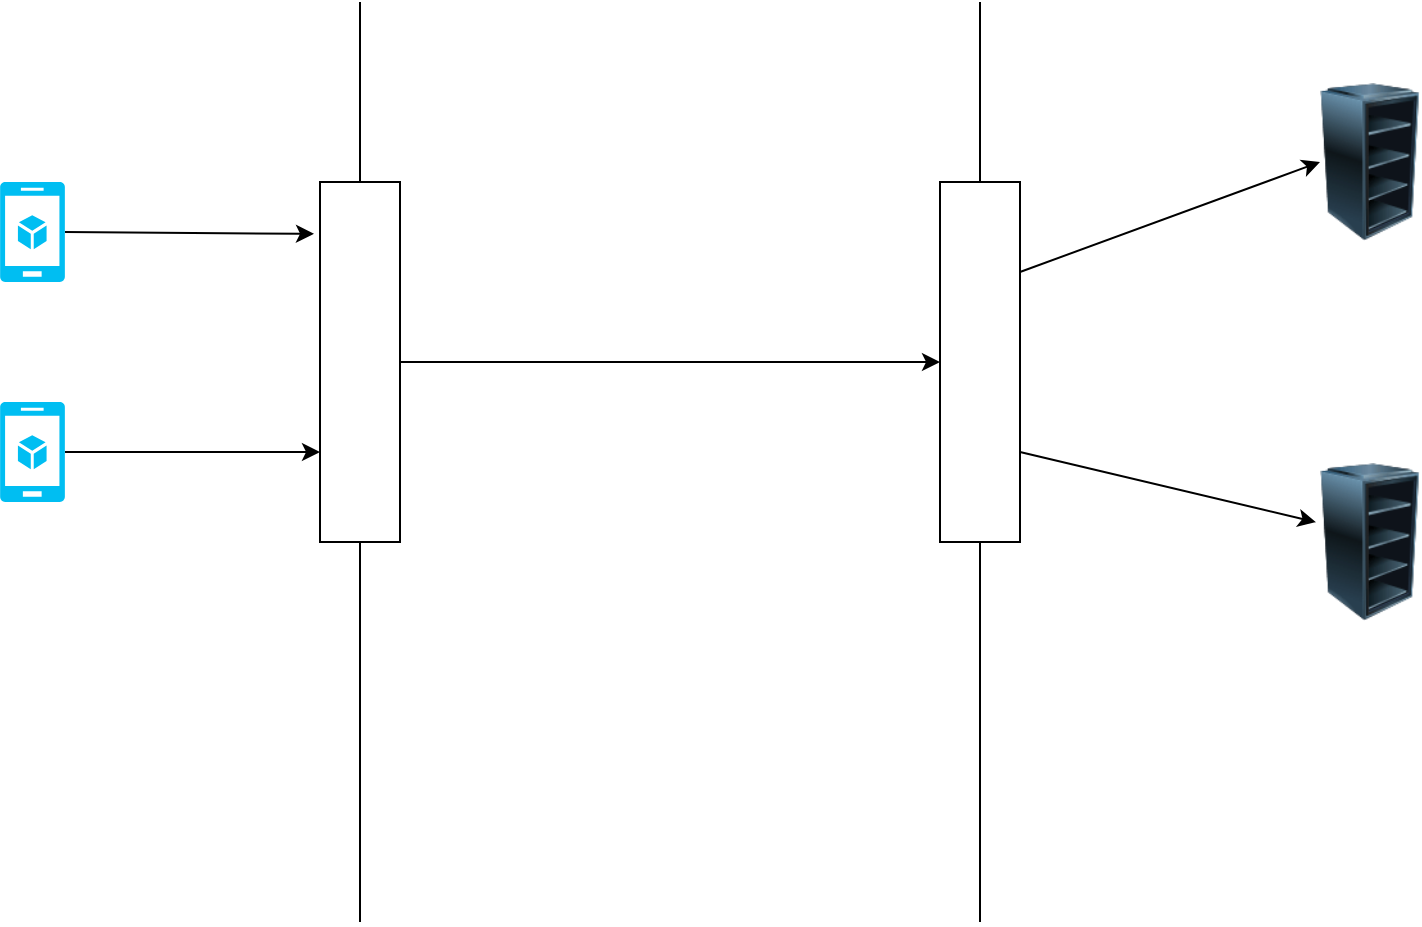 <mxfile version="17.2.4" type="github">
  <diagram id="XIVhOQmD-KmsW_-3YriL" name="第 1 页">
    <mxGraphModel dx="1662" dy="762" grid="1" gridSize="10" guides="1" tooltips="1" connect="1" arrows="1" fold="1" page="1" pageScale="1" pageWidth="827" pageHeight="1169" math="0" shadow="0">
      <root>
        <mxCell id="0" />
        <mxCell id="1" parent="0" />
        <mxCell id="vw67uIbvKOVQI48Srrb4-1" value="" style="endArrow=none;html=1;rounded=0;startArrow=none;" edge="1" parent="1" source="vw67uIbvKOVQI48Srrb4-8">
          <mxGeometry width="50" height="50" relative="1" as="geometry">
            <mxPoint x="260" y="550" as="sourcePoint" />
            <mxPoint x="260" y="90" as="targetPoint" />
          </mxGeometry>
        </mxCell>
        <mxCell id="vw67uIbvKOVQI48Srrb4-2" value="" style="endArrow=none;html=1;rounded=0;startArrow=none;" edge="1" parent="1" source="vw67uIbvKOVQI48Srrb4-5">
          <mxGeometry width="50" height="50" relative="1" as="geometry">
            <mxPoint x="570" y="550" as="sourcePoint" />
            <mxPoint x="570" y="90" as="targetPoint" />
          </mxGeometry>
        </mxCell>
        <mxCell id="vw67uIbvKOVQI48Srrb4-15" style="rounded=0;orthogonalLoop=1;jettySize=auto;html=1;exitX=1;exitY=0.25;exitDx=0;exitDy=0;entryX=0;entryY=0.5;entryDx=0;entryDy=0;" edge="1" parent="1" source="vw67uIbvKOVQI48Srrb4-5" target="vw67uIbvKOVQI48Srrb4-7">
          <mxGeometry relative="1" as="geometry" />
        </mxCell>
        <mxCell id="vw67uIbvKOVQI48Srrb4-16" style="edgeStyle=none;rounded=0;orthogonalLoop=1;jettySize=auto;html=1;exitX=1;exitY=0.75;exitDx=0;exitDy=0;entryX=-0.04;entryY=0.438;entryDx=0;entryDy=0;entryPerimeter=0;" edge="1" parent="1" source="vw67uIbvKOVQI48Srrb4-5" target="vw67uIbvKOVQI48Srrb4-14">
          <mxGeometry relative="1" as="geometry" />
        </mxCell>
        <mxCell id="vw67uIbvKOVQI48Srrb4-5" value="" style="rounded=0;whiteSpace=wrap;html=1;" vertex="1" parent="1">
          <mxGeometry x="550" y="180" width="40" height="180" as="geometry" />
        </mxCell>
        <mxCell id="vw67uIbvKOVQI48Srrb4-6" value="" style="endArrow=none;html=1;rounded=0;" edge="1" parent="1" target="vw67uIbvKOVQI48Srrb4-5">
          <mxGeometry width="50" height="50" relative="1" as="geometry">
            <mxPoint x="570" y="550" as="sourcePoint" />
            <mxPoint x="570" y="90" as="targetPoint" />
          </mxGeometry>
        </mxCell>
        <mxCell id="vw67uIbvKOVQI48Srrb4-7" value="" style="image;html=1;image=img/lib/clip_art/computers/Server_Rack_Empty_128x128.png" vertex="1" parent="1">
          <mxGeometry x="740" y="90" width="50" height="160" as="geometry" />
        </mxCell>
        <mxCell id="vw67uIbvKOVQI48Srrb4-17" style="edgeStyle=none;rounded=0;orthogonalLoop=1;jettySize=auto;html=1;exitX=1;exitY=0.5;exitDx=0;exitDy=0;entryX=0;entryY=0.5;entryDx=0;entryDy=0;" edge="1" parent="1" source="vw67uIbvKOVQI48Srrb4-8" target="vw67uIbvKOVQI48Srrb4-5">
          <mxGeometry relative="1" as="geometry" />
        </mxCell>
        <mxCell id="vw67uIbvKOVQI48Srrb4-8" value="" style="rounded=0;whiteSpace=wrap;html=1;" vertex="1" parent="1">
          <mxGeometry x="240" y="180" width="40" height="180" as="geometry" />
        </mxCell>
        <mxCell id="vw67uIbvKOVQI48Srrb4-9" value="" style="endArrow=none;html=1;rounded=0;" edge="1" parent="1" target="vw67uIbvKOVQI48Srrb4-8">
          <mxGeometry width="50" height="50" relative="1" as="geometry">
            <mxPoint x="260" y="550" as="sourcePoint" />
            <mxPoint x="260" y="90" as="targetPoint" />
          </mxGeometry>
        </mxCell>
        <mxCell id="vw67uIbvKOVQI48Srrb4-20" style="edgeStyle=none;rounded=0;orthogonalLoop=1;jettySize=auto;html=1;exitX=1;exitY=0.5;exitDx=0;exitDy=0;exitPerimeter=0;entryX=-0.075;entryY=0.144;entryDx=0;entryDy=0;entryPerimeter=0;" edge="1" parent="1" source="vw67uIbvKOVQI48Srrb4-11" target="vw67uIbvKOVQI48Srrb4-8">
          <mxGeometry relative="1" as="geometry" />
        </mxCell>
        <mxCell id="vw67uIbvKOVQI48Srrb4-11" value="" style="verticalLabelPosition=bottom;html=1;verticalAlign=top;align=center;strokeColor=none;fillColor=#00BEF2;shape=mxgraph.azure.mobile_services;pointerEvents=1;" vertex="1" parent="1">
          <mxGeometry x="80" y="180" width="32.5" height="50" as="geometry" />
        </mxCell>
        <mxCell id="vw67uIbvKOVQI48Srrb4-14" value="" style="image;html=1;image=img/lib/clip_art/computers/Server_Rack_Empty_128x128.png" vertex="1" parent="1">
          <mxGeometry x="740" y="280" width="50" height="160" as="geometry" />
        </mxCell>
        <mxCell id="vw67uIbvKOVQI48Srrb4-24" style="edgeStyle=none;rounded=0;orthogonalLoop=1;jettySize=auto;html=1;exitX=1;exitY=0.5;exitDx=0;exitDy=0;exitPerimeter=0;entryX=0;entryY=0.75;entryDx=0;entryDy=0;" edge="1" parent="1" source="vw67uIbvKOVQI48Srrb4-23" target="vw67uIbvKOVQI48Srrb4-8">
          <mxGeometry relative="1" as="geometry" />
        </mxCell>
        <mxCell id="vw67uIbvKOVQI48Srrb4-23" value="" style="verticalLabelPosition=bottom;html=1;verticalAlign=top;align=center;strokeColor=none;fillColor=#00BEF2;shape=mxgraph.azure.mobile_services;pointerEvents=1;" vertex="1" parent="1">
          <mxGeometry x="80" y="290" width="32.5" height="50" as="geometry" />
        </mxCell>
      </root>
    </mxGraphModel>
  </diagram>
</mxfile>
